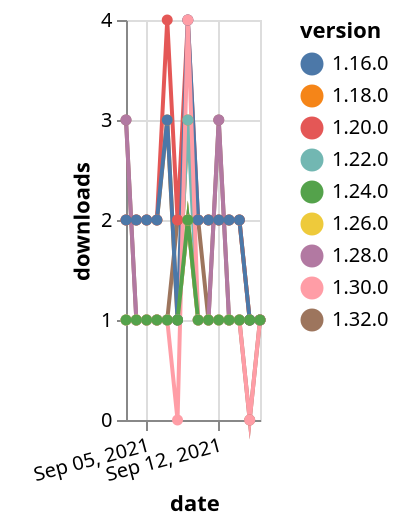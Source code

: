 {"$schema": "https://vega.github.io/schema/vega-lite/v5.json", "description": "A simple bar chart with embedded data.", "data": {"values": [{"date": "2021-09-03", "total": 2665, "delta": 2, "version": "1.18.0"}, {"date": "2021-09-04", "total": 2667, "delta": 2, "version": "1.18.0"}, {"date": "2021-09-05", "total": 2669, "delta": 2, "version": "1.18.0"}, {"date": "2021-09-06", "total": 2671, "delta": 2, "version": "1.18.0"}, {"date": "2021-09-07", "total": 2674, "delta": 3, "version": "1.18.0"}, {"date": "2021-09-08", "total": 2675, "delta": 1, "version": "1.18.0"}, {"date": "2021-09-09", "total": 2678, "delta": 3, "version": "1.18.0"}, {"date": "2021-09-10", "total": 2680, "delta": 2, "version": "1.18.0"}, {"date": "2021-09-11", "total": 2682, "delta": 2, "version": "1.18.0"}, {"date": "2021-09-12", "total": 2684, "delta": 2, "version": "1.18.0"}, {"date": "2021-09-13", "total": 2686, "delta": 2, "version": "1.18.0"}, {"date": "2021-09-14", "total": 2688, "delta": 2, "version": "1.18.0"}, {"date": "2021-09-15", "total": 2689, "delta": 1, "version": "1.18.0"}, {"date": "2021-09-16", "total": 2690, "delta": 1, "version": "1.18.0"}, {"date": "2021-09-03", "total": 126, "delta": 3, "version": "1.32.0"}, {"date": "2021-09-04", "total": 127, "delta": 1, "version": "1.32.0"}, {"date": "2021-09-05", "total": 128, "delta": 1, "version": "1.32.0"}, {"date": "2021-09-06", "total": 129, "delta": 1, "version": "1.32.0"}, {"date": "2021-09-07", "total": 130, "delta": 1, "version": "1.32.0"}, {"date": "2021-09-08", "total": 132, "delta": 2, "version": "1.32.0"}, {"date": "2021-09-09", "total": 134, "delta": 2, "version": "1.32.0"}, {"date": "2021-09-10", "total": 136, "delta": 2, "version": "1.32.0"}, {"date": "2021-09-11", "total": 137, "delta": 1, "version": "1.32.0"}, {"date": "2021-09-12", "total": 140, "delta": 3, "version": "1.32.0"}, {"date": "2021-09-13", "total": 141, "delta": 1, "version": "1.32.0"}, {"date": "2021-09-14", "total": 142, "delta": 1, "version": "1.32.0"}, {"date": "2021-09-15", "total": 142, "delta": 0, "version": "1.32.0"}, {"date": "2021-09-16", "total": 143, "delta": 1, "version": "1.32.0"}, {"date": "2021-09-03", "total": 420, "delta": 1, "version": "1.22.0"}, {"date": "2021-09-04", "total": 421, "delta": 1, "version": "1.22.0"}, {"date": "2021-09-05", "total": 422, "delta": 1, "version": "1.22.0"}, {"date": "2021-09-06", "total": 423, "delta": 1, "version": "1.22.0"}, {"date": "2021-09-07", "total": 424, "delta": 1, "version": "1.22.0"}, {"date": "2021-09-08", "total": 425, "delta": 1, "version": "1.22.0"}, {"date": "2021-09-09", "total": 428, "delta": 3, "version": "1.22.0"}, {"date": "2021-09-10", "total": 429, "delta": 1, "version": "1.22.0"}, {"date": "2021-09-11", "total": 430, "delta": 1, "version": "1.22.0"}, {"date": "2021-09-12", "total": 431, "delta": 1, "version": "1.22.0"}, {"date": "2021-09-13", "total": 432, "delta": 1, "version": "1.22.0"}, {"date": "2021-09-14", "total": 433, "delta": 1, "version": "1.22.0"}, {"date": "2021-09-15", "total": 434, "delta": 1, "version": "1.22.0"}, {"date": "2021-09-16", "total": 435, "delta": 1, "version": "1.22.0"}, {"date": "2021-09-03", "total": 171, "delta": 3, "version": "1.28.0"}, {"date": "2021-09-04", "total": 172, "delta": 1, "version": "1.28.0"}, {"date": "2021-09-05", "total": 173, "delta": 1, "version": "1.28.0"}, {"date": "2021-09-06", "total": 174, "delta": 1, "version": "1.28.0"}, {"date": "2021-09-07", "total": 175, "delta": 1, "version": "1.28.0"}, {"date": "2021-09-08", "total": 176, "delta": 1, "version": "1.28.0"}, {"date": "2021-09-09", "total": 178, "delta": 2, "version": "1.28.0"}, {"date": "2021-09-10", "total": 179, "delta": 1, "version": "1.28.0"}, {"date": "2021-09-11", "total": 180, "delta": 1, "version": "1.28.0"}, {"date": "2021-09-12", "total": 183, "delta": 3, "version": "1.28.0"}, {"date": "2021-09-13", "total": 184, "delta": 1, "version": "1.28.0"}, {"date": "2021-09-14", "total": 185, "delta": 1, "version": "1.28.0"}, {"date": "2021-09-15", "total": 186, "delta": 1, "version": "1.28.0"}, {"date": "2021-09-16", "total": 187, "delta": 1, "version": "1.28.0"}, {"date": "2021-09-03", "total": 199, "delta": 1, "version": "1.26.0"}, {"date": "2021-09-04", "total": 200, "delta": 1, "version": "1.26.0"}, {"date": "2021-09-05", "total": 201, "delta": 1, "version": "1.26.0"}, {"date": "2021-09-06", "total": 202, "delta": 1, "version": "1.26.0"}, {"date": "2021-09-07", "total": 203, "delta": 1, "version": "1.26.0"}, {"date": "2021-09-08", "total": 204, "delta": 1, "version": "1.26.0"}, {"date": "2021-09-09", "total": 206, "delta": 2, "version": "1.26.0"}, {"date": "2021-09-10", "total": 207, "delta": 1, "version": "1.26.0"}, {"date": "2021-09-11", "total": 208, "delta": 1, "version": "1.26.0"}, {"date": "2021-09-12", "total": 209, "delta": 1, "version": "1.26.0"}, {"date": "2021-09-13", "total": 210, "delta": 1, "version": "1.26.0"}, {"date": "2021-09-14", "total": 211, "delta": 1, "version": "1.26.0"}, {"date": "2021-09-15", "total": 212, "delta": 1, "version": "1.26.0"}, {"date": "2021-09-16", "total": 213, "delta": 1, "version": "1.26.0"}, {"date": "2021-09-03", "total": 2543, "delta": 2, "version": "1.20.0"}, {"date": "2021-09-04", "total": 2545, "delta": 2, "version": "1.20.0"}, {"date": "2021-09-05", "total": 2547, "delta": 2, "version": "1.20.0"}, {"date": "2021-09-06", "total": 2549, "delta": 2, "version": "1.20.0"}, {"date": "2021-09-07", "total": 2553, "delta": 4, "version": "1.20.0"}, {"date": "2021-09-08", "total": 2555, "delta": 2, "version": "1.20.0"}, {"date": "2021-09-09", "total": 2559, "delta": 4, "version": "1.20.0"}, {"date": "2021-09-10", "total": 2561, "delta": 2, "version": "1.20.0"}, {"date": "2021-09-11", "total": 2563, "delta": 2, "version": "1.20.0"}, {"date": "2021-09-12", "total": 2565, "delta": 2, "version": "1.20.0"}, {"date": "2021-09-13", "total": 2567, "delta": 2, "version": "1.20.0"}, {"date": "2021-09-14", "total": 2569, "delta": 2, "version": "1.20.0"}, {"date": "2021-09-15", "total": 2570, "delta": 1, "version": "1.20.0"}, {"date": "2021-09-16", "total": 2571, "delta": 1, "version": "1.20.0"}, {"date": "2021-09-03", "total": 2716, "delta": 2, "version": "1.16.0"}, {"date": "2021-09-04", "total": 2718, "delta": 2, "version": "1.16.0"}, {"date": "2021-09-05", "total": 2720, "delta": 2, "version": "1.16.0"}, {"date": "2021-09-06", "total": 2722, "delta": 2, "version": "1.16.0"}, {"date": "2021-09-07", "total": 2725, "delta": 3, "version": "1.16.0"}, {"date": "2021-09-08", "total": 2726, "delta": 1, "version": "1.16.0"}, {"date": "2021-09-09", "total": 2730, "delta": 4, "version": "1.16.0"}, {"date": "2021-09-10", "total": 2732, "delta": 2, "version": "1.16.0"}, {"date": "2021-09-11", "total": 2734, "delta": 2, "version": "1.16.0"}, {"date": "2021-09-12", "total": 2736, "delta": 2, "version": "1.16.0"}, {"date": "2021-09-13", "total": 2738, "delta": 2, "version": "1.16.0"}, {"date": "2021-09-14", "total": 2740, "delta": 2, "version": "1.16.0"}, {"date": "2021-09-15", "total": 2741, "delta": 1, "version": "1.16.0"}, {"date": "2021-09-16", "total": 2742, "delta": 1, "version": "1.16.0"}, {"date": "2021-09-03", "total": 197, "delta": 1, "version": "1.30.0"}, {"date": "2021-09-04", "total": 198, "delta": 1, "version": "1.30.0"}, {"date": "2021-09-05", "total": 199, "delta": 1, "version": "1.30.0"}, {"date": "2021-09-06", "total": 200, "delta": 1, "version": "1.30.0"}, {"date": "2021-09-07", "total": 201, "delta": 1, "version": "1.30.0"}, {"date": "2021-09-08", "total": 201, "delta": 0, "version": "1.30.0"}, {"date": "2021-09-09", "total": 205, "delta": 4, "version": "1.30.0"}, {"date": "2021-09-10", "total": 206, "delta": 1, "version": "1.30.0"}, {"date": "2021-09-11", "total": 207, "delta": 1, "version": "1.30.0"}, {"date": "2021-09-12", "total": 208, "delta": 1, "version": "1.30.0"}, {"date": "2021-09-13", "total": 209, "delta": 1, "version": "1.30.0"}, {"date": "2021-09-14", "total": 210, "delta": 1, "version": "1.30.0"}, {"date": "2021-09-15", "total": 210, "delta": 0, "version": "1.30.0"}, {"date": "2021-09-16", "total": 211, "delta": 1, "version": "1.30.0"}, {"date": "2021-09-03", "total": 205, "delta": 1, "version": "1.24.0"}, {"date": "2021-09-04", "total": 206, "delta": 1, "version": "1.24.0"}, {"date": "2021-09-05", "total": 207, "delta": 1, "version": "1.24.0"}, {"date": "2021-09-06", "total": 208, "delta": 1, "version": "1.24.0"}, {"date": "2021-09-07", "total": 209, "delta": 1, "version": "1.24.0"}, {"date": "2021-09-08", "total": 210, "delta": 1, "version": "1.24.0"}, {"date": "2021-09-09", "total": 212, "delta": 2, "version": "1.24.0"}, {"date": "2021-09-10", "total": 213, "delta": 1, "version": "1.24.0"}, {"date": "2021-09-11", "total": 214, "delta": 1, "version": "1.24.0"}, {"date": "2021-09-12", "total": 215, "delta": 1, "version": "1.24.0"}, {"date": "2021-09-13", "total": 216, "delta": 1, "version": "1.24.0"}, {"date": "2021-09-14", "total": 217, "delta": 1, "version": "1.24.0"}, {"date": "2021-09-15", "total": 218, "delta": 1, "version": "1.24.0"}, {"date": "2021-09-16", "total": 219, "delta": 1, "version": "1.24.0"}]}, "width": "container", "mark": {"type": "line", "point": {"filled": true}}, "encoding": {"x": {"field": "date", "type": "temporal", "timeUnit": "yearmonthdate", "title": "date", "axis": {"labelAngle": -15}}, "y": {"field": "delta", "type": "quantitative", "title": "downloads"}, "color": {"field": "version", "type": "nominal"}, "tooltip": {"field": "delta"}}}